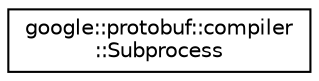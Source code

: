 digraph "类继承关系图"
{
 // LATEX_PDF_SIZE
  edge [fontname="Helvetica",fontsize="10",labelfontname="Helvetica",labelfontsize="10"];
  node [fontname="Helvetica",fontsize="10",shape=record];
  rankdir="LR";
  Node0 [label="google::protobuf::compiler\l::Subprocess",height=0.2,width=0.4,color="black", fillcolor="white", style="filled",URL="$classgoogle_1_1protobuf_1_1compiler_1_1Subprocess.html",tooltip=" "];
}
